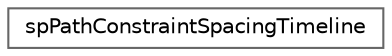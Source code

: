 digraph "类继承关系图"
{
 // LATEX_PDF_SIZE
  bgcolor="transparent";
  edge [fontname=Helvetica,fontsize=10,labelfontname=Helvetica,labelfontsize=10];
  node [fontname=Helvetica,fontsize=10,shape=box,height=0.2,width=0.4];
  rankdir="LR";
  Node0 [id="Node000000",label="spPathConstraintSpacingTimeline",height=0.2,width=0.4,color="grey40", fillcolor="white", style="filled",URL="$structsp_path_constraint_spacing_timeline.html",tooltip=" "];
}
